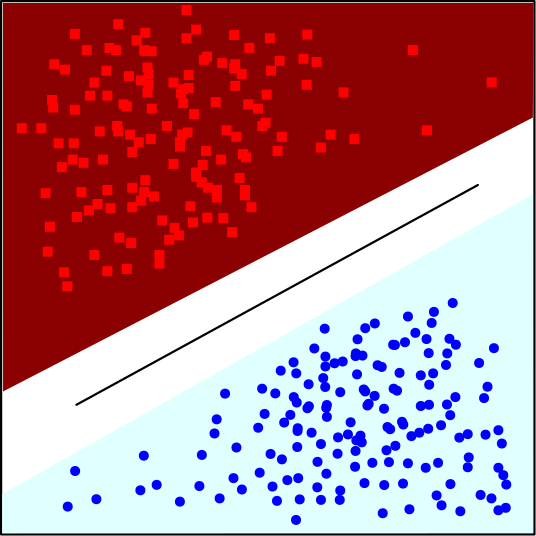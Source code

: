 <?xml version="1.0"?>
<!DOCTYPE ipe SYSTEM "ipe.dtd">
<ipe version="70218" creator="Ipe 7.2.26">
<info created="D:20230321162447" modified="D:20230321173424"/>
<ipestyle name="basic">
<symbol name="arrow/arc(spx)">
<path stroke="sym-stroke" fill="sym-stroke" pen="sym-pen">
0 0 m
-1 0.333 l
-1 -0.333 l
h
</path>
</symbol>
<symbol name="arrow/farc(spx)">
<path stroke="sym-stroke" fill="white" pen="sym-pen">
0 0 m
-1 0.333 l
-1 -0.333 l
h
</path>
</symbol>
<symbol name="arrow/ptarc(spx)">
<path stroke="sym-stroke" fill="sym-stroke" pen="sym-pen">
0 0 m
-1 0.333 l
-0.8 0 l
-1 -0.333 l
h
</path>
</symbol>
<symbol name="arrow/fptarc(spx)">
<path stroke="sym-stroke" fill="white" pen="sym-pen">
0 0 m
-1 0.333 l
-0.8 0 l
-1 -0.333 l
h
</path>
</symbol>
<symbol name="mark/circle(sx)" transformations="translations">
<path fill="sym-stroke">
0.6 0 0 0.6 0 0 e
0.4 0 0 0.4 0 0 e
</path>
</symbol>
<symbol name="mark/disk(sx)" transformations="translations">
<path fill="sym-stroke">
0.6 0 0 0.6 0 0 e
</path>
</symbol>
<symbol name="mark/fdisk(sfx)" transformations="translations">
<group>
<path fill="sym-fill">
0.5 0 0 0.5 0 0 e
</path>
<path fill="sym-stroke" fillrule="eofill">
0.6 0 0 0.6 0 0 e
0.4 0 0 0.4 0 0 e
</path>
</group>
</symbol>
<symbol name="mark/box(sx)" transformations="translations">
<path fill="sym-stroke" fillrule="eofill">
-0.6 -0.6 m
0.6 -0.6 l
0.6 0.6 l
-0.6 0.6 l
h
-0.4 -0.4 m
0.4 -0.4 l
0.4 0.4 l
-0.4 0.4 l
h
</path>
</symbol>
<symbol name="mark/square(sx)" transformations="translations">
<path fill="sym-stroke">
-0.6 -0.6 m
0.6 -0.6 l
0.6 0.6 l
-0.6 0.6 l
h
</path>
</symbol>
<symbol name="mark/fsquare(sfx)" transformations="translations">
<group>
<path fill="sym-fill">
-0.5 -0.5 m
0.5 -0.5 l
0.5 0.5 l
-0.5 0.5 l
h
</path>
<path fill="sym-stroke" fillrule="eofill">
-0.6 -0.6 m
0.6 -0.6 l
0.6 0.6 l
-0.6 0.6 l
h
-0.4 -0.4 m
0.4 -0.4 l
0.4 0.4 l
-0.4 0.4 l
h
</path>
</group>
</symbol>
<symbol name="mark/cross(sx)" transformations="translations">
<group>
<path fill="sym-stroke">
-0.43 -0.57 m
0.57 0.43 l
0.43 0.57 l
-0.57 -0.43 l
h
</path>
<path fill="sym-stroke">
-0.43 0.57 m
0.57 -0.43 l
0.43 -0.57 l
-0.57 0.43 l
h
</path>
</group>
</symbol>
<symbol name="arrow/fnormal(spx)">
<path stroke="sym-stroke" fill="white" pen="sym-pen">
0 0 m
-1 0.333 l
-1 -0.333 l
h
</path>
</symbol>
<symbol name="arrow/pointed(spx)">
<path stroke="sym-stroke" fill="sym-stroke" pen="sym-pen">
0 0 m
-1 0.333 l
-0.8 0 l
-1 -0.333 l
h
</path>
</symbol>
<symbol name="arrow/fpointed(spx)">
<path stroke="sym-stroke" fill="white" pen="sym-pen">
0 0 m
-1 0.333 l
-0.8 0 l
-1 -0.333 l
h
</path>
</symbol>
<symbol name="arrow/linear(spx)">
<path stroke="sym-stroke" pen="sym-pen">
-1 0.333 m
0 0 l
-1 -0.333 l
</path>
</symbol>
<symbol name="arrow/fdouble(spx)">
<path stroke="sym-stroke" fill="white" pen="sym-pen">
0 0 m
-1 0.333 l
-1 -0.333 l
h
-1 0 m
-2 0.333 l
-2 -0.333 l
h
</path>
</symbol>
<symbol name="arrow/double(spx)">
<path stroke="sym-stroke" fill="sym-stroke" pen="sym-pen">
0 0 m
-1 0.333 l
-1 -0.333 l
h
-1 0 m
-2 0.333 l
-2 -0.333 l
h
</path>
</symbol>
<symbol name="arrow/mid-normal(spx)">
<path stroke="sym-stroke" fill="sym-stroke" pen="sym-pen">
0.5 0 m
-0.5 0.333 l
-0.5 -0.333 l
h
</path>
</symbol>
<symbol name="arrow/mid-fnormal(spx)">
<path stroke="sym-stroke" fill="white" pen="sym-pen">
0.5 0 m
-0.5 0.333 l
-0.5 -0.333 l
h
</path>
</symbol>
<symbol name="arrow/mid-pointed(spx)">
<path stroke="sym-stroke" fill="sym-stroke" pen="sym-pen">
0.5 0 m
-0.5 0.333 l
-0.3 0 l
-0.5 -0.333 l
h
</path>
</symbol>
<symbol name="arrow/mid-fpointed(spx)">
<path stroke="sym-stroke" fill="white" pen="sym-pen">
0.5 0 m
-0.5 0.333 l
-0.3 0 l
-0.5 -0.333 l
h
</path>
</symbol>
<symbol name="arrow/mid-double(spx)">
<path stroke="sym-stroke" fill="sym-stroke" pen="sym-pen">
1 0 m
0 0.333 l
0 -0.333 l
h
0 0 m
-1 0.333 l
-1 -0.333 l
h
</path>
</symbol>
<symbol name="arrow/mid-fdouble(spx)">
<path stroke="sym-stroke" fill="white" pen="sym-pen">
1 0 m
0 0.333 l
0 -0.333 l
h
0 0 m
-1 0.333 l
-1 -0.333 l
h
</path>
</symbol>
<anglesize name="22.5 deg" value="22.5"/>
<anglesize name="30 deg" value="30"/>
<anglesize name="45 deg" value="45"/>
<anglesize name="60 deg" value="60"/>
<anglesize name="90 deg" value="90"/>
<arrowsize name="large" value="10"/>
<arrowsize name="small" value="5"/>
<arrowsize name="tiny" value="3"/>
<color name="blue" value="0 0 1"/>
<color name="brown" value="0.647 0.165 0.165"/>
<color name="darkblue" value="0 0 0.545"/>
<color name="darkcyan" value="0 0.545 0.545"/>
<color name="darkgray" value="0.663"/>
<color name="darkgreen" value="0 0.392 0"/>
<color name="darkmagenta" value="0.545 0 0.545"/>
<color name="darkorange" value="1 0.549 0"/>
<color name="darkred" value="0.545 0 0"/>
<color name="gold" value="1 0.843 0"/>
<color name="gray" value="0.745"/>
<color name="green" value="0 1 0"/>
<color name="lightblue" value="0.678 0.847 0.902"/>
<color name="lightcyan" value="0.878 1 1"/>
<color name="lightgray" value="0.827"/>
<color name="lightgreen" value="0.565 0.933 0.565"/>
<color name="lightyellow" value="1 1 0.878"/>
<color name="navy" value="0 0 0.502"/>
<color name="orange" value="1 0.647 0"/>
<color name="pink" value="1 0.753 0.796"/>
<color name="purple" value="0.627 0.125 0.941"/>
<color name="red" value="1 0 0"/>
<color name="seagreen" value="0.18 0.545 0.341"/>
<color name="turquoise" value="0.251 0.878 0.816"/>
<color name="violet" value="0.933 0.51 0.933"/>
<color name="yellow" value="1 1 0"/>
<dashstyle name="dash dot dotted" value="[4 2 1 2 1 2] 0"/>
<dashstyle name="dash dotted" value="[4 2 1 2] 0"/>
<dashstyle name="dashed" value="[4] 0"/>
<dashstyle name="dotted" value="[1 3] 0"/>
<gridsize name="10 pts (~3.5 mm)" value="10"/>
<gridsize name="14 pts (~5 mm)" value="14"/>
<gridsize name="16 pts (~6 mm)" value="16"/>
<gridsize name="20 pts (~7 mm)" value="20"/>
<gridsize name="28 pts (~10 mm)" value="28"/>
<gridsize name="32 pts (~12 mm)" value="32"/>
<gridsize name="4 pts" value="4"/>
<gridsize name="56 pts (~20 mm)" value="56"/>
<gridsize name="8 pts (~3 mm)" value="8"/>
<opacity name="10%" value="0.1"/>
<opacity name="30%" value="0.3"/>
<opacity name="50%" value="0.5"/>
<opacity name="75%" value="0.75"/>
<pen name="fat" value="1.2"/>
<pen name="heavier" value="0.8"/>
<pen name="ultrafat" value="2"/>
<symbolsize name="large" value="5"/>
<symbolsize name="small" value="2"/>
<symbolsize name="tiny" value="1.1"/>
<textsize name="Huge" value="\Huge"/>
<textsize name="LARGE" value="\LARGE"/>
<textsize name="Large" value="\Large"/>
<textsize name="footnote" value="\footnotesize"/>
<textsize name="huge" value="\huge"/>
<textsize name="large" value="\large"/>
<textsize name="script" value="\scriptsize"/>
<textsize name="small" value="\small"/>
<textsize name="tiny" value="\tiny"/>
<textstyle name="center" begin="\begin{center}" end="\end{center}"/>
<textstyle name="item" begin="\begin{itemize}\item{}" end="\end{itemize}"/>
<textstyle name="itemize" begin="\begin{itemize}" end="\end{itemize}"/>
<tiling name="falling" angle="-60" step="4" width="1"/>
<tiling name="rising" angle="30" step="4" width="1"/>
</ipestyle>
<page>
<layer name="alpha"/>
<view layers="alpha" active="alpha"/>
<path layer="alpha" matrix="1 0 0 1 254.825 -64.9865" stroke="black" pen="heavier">
128 576 m
128 384 l
320 384 l
320 576 l
h
</path>
<path matrix="1 0 0 1 1.75686 -1.62729" fill="darkred">
381.752 511.983 m
572.725 511.989 l
572.499 470.735 l
381.764 372.115 l
381.744 512.004 l
h
</path>
<use matrix="1 0 0 1 298.508 13.5832" name="mark/square(sx)" pos="115.157 479.787" size="normal" stroke="red"/>
<use matrix="1 0 0 1 298.508 13.5832" name="mark/square(sx)" pos="103.454 474.716" size="normal" stroke="red"/>
<use matrix="1 0 0 1 298.508 13.5832" name="mark/square(sx)" pos="98.7722 451.699" size="normal" stroke="red"/>
<use matrix="1 0 0 1 298.508 13.5832" name="mark/square(sx)" pos="106.184 437.655" size="normal" stroke="red"/>
<use matrix="1 0 0 1 298.508 13.5832" name="mark/square(sx)" pos="123.739 422.831" size="normal" stroke="red"/>
<use matrix="1 0 0 1 298.508 13.5832" name="mark/square(sx)" pos="161.971 426.732" size="normal" stroke="red"/>
<use matrix="1 0 0 1 298.508 13.5832" name="mark/square(sx)" pos="199.421 444.677" size="normal" stroke="red"/>
<use matrix="1 0 0 1 298.508 13.5832" name="mark/square(sx)" pos="194.35 467.304" size="normal" stroke="red"/>
<use matrix="1 0 0 1 298.508 13.5832" name="mark/square(sx)" pos="157.289 476.276" size="normal" stroke="red"/>
<use matrix="1 0 0 1 298.508 13.5832" name="mark/square(sx)" pos="149.877 460.672" size="normal" stroke="red"/>
<use matrix="1 0 0 1 298.508 13.5832" name="mark/square(sx)" pos="149.487 449.358" size="normal" stroke="red"/>
<use matrix="1 0 0 1 298.508 13.5832" name="mark/square(sx)" pos="139.344 427.122" size="normal" stroke="red"/>
<use matrix="1 0 0 1 298.508 13.5832" name="mark/square(sx)" pos="117.888 406.056" size="normal" stroke="red"/>
<use matrix="1 0 0 1 298.508 13.5832" name="mark/square(sx)" pos="108.135 394.743" size="normal" stroke="red"/>
<use matrix="1 0 0 1 298.508 13.5832" name="mark/square(sx)" pos="106.965 399.814" size="normal" stroke="red"/>
<use matrix="1 0 0 1 298.508 13.5832" name="mark/square(sx)" pos="131.542 423.221" size="normal" stroke="red"/>
<use matrix="1 0 0 1 298.508 13.5832" name="mark/square(sx)" pos="146.756 415.809" size="normal" stroke="red"/>
<use matrix="1 0 0 1 298.508 13.5832" name="mark/square(sx)" pos="126.86 412.298" size="normal" stroke="red"/>
<use matrix="1 0 0 1 298.508 13.5832" name="mark/square(sx)" pos="119.058 424.391" size="normal" stroke="red"/>
<use matrix="1 0 0 1 298.508 13.5832" name="mark/square(sx)" pos="148.707 445.067" size="normal" stroke="red"/>
<use matrix="1 0 0 1 298.508 13.5832" name="mark/square(sx)" pos="137.393 471.205" size="normal" stroke="red"/>
<use matrix="1 0 0 1 298.508 13.5832" name="mark/square(sx)" pos="130.761 449.358" size="normal" stroke="red"/>
<use matrix="1 0 0 1 298.508 13.5832" name="mark/square(sx)" pos="110.085 440.386" size="normal" stroke="red"/>
<use matrix="1 0 0 1 298.508 13.5832" name="mark/square(sx)" pos="137.003 464.573" size="normal" stroke="red"/>
<use matrix="1 0 0 1 298.508 13.5832" name="mark/square(sx)" pos="119.838 450.529" size="normal" stroke="red"/>
<use matrix="1 0 0 1 298.508 13.5832" name="mark/square(sx)" pos="122.179 472.375" size="normal" stroke="red"/>
<use matrix="1 0 0 1 298.508 13.5832" name="mark/square(sx)" pos="137.003 473.545" size="normal" stroke="red"/>
<use matrix="1 0 0 1 298.508 13.5832" name="mark/square(sx)" pos="151.437 450.139" size="normal" stroke="red"/>
<use matrix="1 0 0 1 298.508 13.5832" name="mark/square(sx)" pos="156.899 438.435" size="normal" stroke="red"/>
<use matrix="1 0 0 1 298.508 13.5832" name="mark/square(sx)" pos="158.85 430.243" size="normal" stroke="red"/>
<use matrix="1 0 0 1 298.508 13.5832" name="mark/square(sx)" pos="131.542 430.243" size="normal" stroke="red"/>
<use matrix="1 0 0 1 298.508 13.5832" name="mark/square(sx)" pos="110.476 446.237" size="normal" stroke="red"/>
<use matrix="1 0 0 1 298.508 13.5832" name="mark/square(sx)" pos="116.327 463.402" size="normal" stroke="red"/>
<use matrix="1 0 0 1 298.508 13.5832" name="mark/square(sx)" pos="149.097 464.183" size="normal" stroke="red"/>
<use matrix="1 0 0 1 298.508 13.5832" name="mark/square(sx)" pos="165.482 450.919" size="normal" stroke="red"/>
<use matrix="1 0 0 1 298.508 13.5832" name="mark/square(sx)" pos="171.333 442.336" size="normal" stroke="red"/>
<use matrix="1 0 0 1 298.508 13.5832" name="mark/square(sx)" pos="185.377 448.578" size="normal" stroke="red"/>
<use matrix="1 0 0 1 298.508 13.5832" name="mark/square(sx)" pos="181.476 472.375" size="normal" stroke="red"/>
<use matrix="1 0 0 1 298.508 13.5832" name="mark/square(sx)" pos="168.602 474.716" size="normal" stroke="red"/>
<use matrix="1 0 0 1 298.508 13.5832" name="mark/square(sx)" pos="176.795 458.721" size="normal" stroke="red"/>
<use matrix="1 0 0 1 298.508 13.5832" name="mark/square(sx)" pos="183.817 443.507" size="normal" stroke="red"/>
<use matrix="1 0 0 1 298.508 13.5832" name="mark/square(sx)" pos="161.971 429.463" size="normal" stroke="red"/>
<use matrix="1 0 0 1 298.508 13.5832" name="mark/square(sx)" pos="172.113 429.463" size="normal" stroke="red"/>
<use matrix="1 0 0 1 298.508 13.5832" name="mark/square(sx)" pos="202.932 449.358" size="normal" stroke="red"/>
<use matrix="1 0 0 1 298.508 13.5832" name="mark/square(sx)" pos="207.614 464.573" size="normal" stroke="red"/>
<use matrix="1 0 0 1 298.508 13.5832" name="mark/square(sx)" pos="197.861 475.496" size="normal" stroke="red"/>
<use matrix="1 0 0 1 298.508 13.5832" name="mark/square(sx)" pos="181.086 484.078" size="normal" stroke="red"/>
<use matrix="1 0 0 1 298.508 13.5832" name="mark/square(sx)" pos="136.223 479.397" size="normal" stroke="red"/>
<use matrix="1 0 0 1 298.508 13.5832" name="mark/square(sx)" pos="110.866 485.639" size="normal" stroke="red"/>
<use matrix="1 0 0 1 298.508 13.5832" name="mark/square(sx)" pos="151.047 484.078" size="normal" stroke="red"/>
<use matrix="1 0 0 1 298.508 13.5832" name="mark/square(sx)" pos="138.564 479.397" size="normal" stroke="red"/>
<use matrix="1 0 0 1 298.508 13.5832" name="mark/square(sx)" pos="117.888 468.084" size="normal" stroke="red"/>
<use matrix="1 0 0 1 298.508 13.5832" name="mark/square(sx)" pos="107.355 472.765" size="normal" stroke="red"/>
<use matrix="1 0 0 1 298.508 13.5832" name="mark/square(sx)" pos="110.866 458.331" size="normal" stroke="red"/>
<use matrix="1 0 0 1 298.508 13.5832" name="mark/square(sx)" pos="102.673 461.842" size="normal" stroke="red"/>
<use matrix="1 0 0 1 298.508 13.5832" name="mark/square(sx)" pos="138.564 458.721" size="normal" stroke="red"/>
<use matrix="1 0 0 1 298.508 13.5832" name="mark/square(sx)" pos="133.882 446.628" size="normal" stroke="red"/>
<use matrix="1 0 0 1 298.508 13.5832" name="mark/square(sx)" pos="136.223 432.974" size="normal" stroke="red"/>
<use matrix="1 0 0 1 298.508 13.5832" name="mark/square(sx)" pos="135.833 428.682" size="normal" stroke="red"/>
<use matrix="1 0 0 1 298.508 13.5832" name="mark/square(sx)" pos="148.317 413.078" size="normal" stroke="red"/>
<use matrix="1 0 0 1 298.508 13.5832" name="mark/square(sx)" pos="141.295 406.056" size="normal" stroke="red"/>
<use matrix="1 0 0 1 298.508 13.5832" name="mark/square(sx)" pos="129.591 400.984" size="normal" stroke="red"/>
<use matrix="1 0 0 1 298.508 13.5832" name="mark/square(sx)" pos="122.569 400.204" size="normal" stroke="red"/>
<use matrix="1 0 0 1 298.508 13.5832" name="mark/square(sx)" pos="100.333 428.292" size="normal" stroke="red"/>
<use matrix="1 0 0 1 298.508 13.5832" name="mark/square(sx)" pos="101.893 416.199" size="normal" stroke="red"/>
<use matrix="1 0 0 1 298.508 13.5832" name="mark/square(sx)" pos="101.113 407.226" size="normal" stroke="red"/>
<use matrix="1 0 0 1 298.508 13.5832" name="mark/square(sx)" pos="115.937 422.05" size="normal" stroke="red"/>
<use matrix="1 0 0 1 298.508 13.5832" name="mark/square(sx)" pos="113.206 428.682" size="normal" stroke="red"/>
<use matrix="1 0 0 1 298.508 13.5832" name="mark/square(sx)" pos="122.569 429.463" size="normal" stroke="red"/>
<use matrix="1 0 0 1 298.508 13.5832" name="mark/square(sx)" pos="131.542 443.117" size="normal" stroke="red"/>
<use matrix="1 0 0 1 298.508 13.5832" name="mark/square(sx)" pos="129.591 459.501" size="normal" stroke="red"/>
<use matrix="1 0 0 1 298.508 13.5832" name="mark/square(sx)" pos="130.371 470.425" size="normal" stroke="red"/>
<use matrix="1 0 0 1 298.508 13.5832" name="mark/square(sx)" pos="193.18 476.666" size="normal" stroke="red"/>
<use matrix="1 0 0 1 298.508 13.5832" name="mark/square(sx)" pos="211.515 447.798" size="normal" stroke="red"/>
<use matrix="1 0 0 1 298.508 13.5832" name="mark/square(sx)" pos="172.113 427.512" size="normal" stroke="red"/>
<use matrix="1 0 0 1 298.508 13.5832" name="mark/square(sx)" pos="164.311 419.32" size="normal" stroke="red"/>
<use matrix="1 0 0 1 298.508 13.5832" name="mark/square(sx)" pos="154.558 434.144" size="normal" stroke="red"/>
<use matrix="1 0 0 1 298.508 13.5832" name="mark/square(sx)" pos="153.778 456.771" size="normal" stroke="red"/>
<use matrix="1 0 0 1 298.508 13.5832" name="mark/square(sx)" pos="134.663 468.864" size="normal" stroke="red"/>
<use matrix="1 0 0 1 298.508 13.5832" name="mark/square(sx)" pos="125.69 479.787" size="normal" stroke="red"/>
<use matrix="1 0 0 1 298.508 13.5832" name="mark/square(sx)" pos="126.47 489.15" size="normal" stroke="red"/>
<use matrix="1 0 0 1 298.508 13.5832" name="mark/square(sx)" pos="178.355 452.479" size="normal" stroke="red"/>
<use matrix="1 0 0 1 298.508 13.5832" name="mark/square(sx)" pos="179.916 463.793" size="normal" stroke="red"/>
<use matrix="1 0 0 1 298.508 13.5832" name="mark/square(sx)" pos="168.602 466.913" size="normal" stroke="red"/>
<use matrix="1 0 0 1 298.508 13.5832" name="mark/square(sx)" pos="179.526 453.65" size="normal" stroke="red"/>
<use matrix="1 0 0 1 298.508 13.5832" name="mark/square(sx)" pos="170.163 433.754" size="normal" stroke="red"/>
<use matrix="1 0 0 1 298.508 13.5832" name="mark/square(sx)" pos="167.432 414.248" size="normal" stroke="red"/>
<use matrix="1 0 0 1 298.508 13.5832" name="mark/square(sx)" pos="144.806 411.517" size="normal" stroke="red"/>
<use matrix="1 0 0 1 298.508 13.5832" name="mark/square(sx)" pos="141.295 402.935" size="normal" stroke="red"/>
<use matrix="1 0 0 1 298.508 13.5832" name="mark/square(sx)" pos="131.152 410.347" size="normal" stroke="red"/>
<use matrix="1 0 0 1 298.508 13.5832" name="mark/square(sx)" pos="146.366 438.825" size="normal" stroke="red"/>
<use matrix="1 0 0 1 298.508 13.5832" name="mark/square(sx)" pos="138.174 447.798" size="normal" stroke="red"/>
<use matrix="1 0 0 1 298.508 13.5832" name="mark/square(sx)" pos="121.009 440.386" size="normal" stroke="red"/>
<use matrix="1 0 0 1 298.508 13.5832" name="mark/square(sx)" pos="111.646 419.71" size="normal" stroke="red"/>
<use matrix="1 0 0 1 298.508 13.5832" name="mark/square(sx)" pos="126.08 452.479" size="normal" stroke="red"/>
<use matrix="1 0 0 1 298.508 13.5832" name="mark/square(sx)" pos="128.421 460.282" size="normal" stroke="red"/>
<use matrix="1 0 0 1 298.508 13.5832" name="mark/square(sx)" pos="103.063 459.111" size="normal" stroke="red"/>
<use matrix="1 0 0 1 298.508 13.5832" name="mark/square(sx)" pos="105.014 446.237" size="normal" stroke="red"/>
<use matrix="1 0 0 1 298.508 13.5832" name="mark/square(sx)" pos="91.7502 451.699" size="normal" stroke="red"/>
<use matrix="1 0 0 1 298.508 13.5832" name="mark/square(sx)" pos="113.987 439.215" size="normal" stroke="red"/>
<use matrix="1 0 0 1 298.508 13.5832" name="mark/square(sx)" pos="144.025 452.479" size="normal" stroke="red"/>
<use matrix="1 0 0 1 298.508 13.5832" name="mark/square(sx)" pos="151.828 466.133" size="normal" stroke="red"/>
<use matrix="1 0 0 1 298.508 13.5832" name="mark/square(sx)" pos="170.943 471.205" size="normal" stroke="red"/>
<use matrix="1 0 0 1 298.508 13.5832" name="mark/square(sx)" pos="148.707 446.628" size="normal" stroke="red"/>
<use matrix="1 0 0 1 298.508 13.5832" name="mark/square(sx)" pos="146.366 468.084" size="normal" stroke="red"/>
<use matrix="1 0 0 1 298.508 13.5832" name="mark/square(sx)" pos="158.46 477.447" size="normal" stroke="red"/>
<use matrix="1 0 0 1 298.508 13.5832" name="mark/square(sx)" pos="135.833 479.787" size="normal" stroke="red"/>
<use matrix="1 0 0 1 298.508 13.5832" name="mark/square(sx)" pos="123.349 480.567" size="normal" stroke="red"/>
<use matrix="1 0 0 1 298.508 13.5832" name="mark/square(sx)" pos="122.569 463.402" size="normal" stroke="red"/>
<use matrix="1 0 0 1 298.508 13.5832" name="mark/square(sx)" pos="174.454 423.221" size="normal" stroke="red"/>
<use matrix="1 0 0 1 298.508 13.5832" name="mark/square(sx)" pos="153.388 417.759" size="normal" stroke="red"/>
<use matrix="1 0 0 1 298.508 13.5832" name="mark/square(sx)" pos="156.509 432.193" size="normal" stroke="red"/>
<use matrix="1 0 0 1 298.508 13.5832" name="mark/square(sx)" pos="168.993 448.578" size="normal" stroke="red"/>
<use matrix="1 0 0 1 298.508 13.5832" name="mark/square(sx)" pos="161.58 461.062" size="normal" stroke="red"/>
<use matrix="1 0 0 1 298.508 13.5832" name="mark/square(sx)" pos="184.597 475.886" size="normal" stroke="red"/>
<use matrix="1 0 0 1 298.508 13.5832" name="mark/square(sx)" pos="136.223 486.029" size="normal" stroke="red"/>
<use matrix="1 0 0 1 298.508 13.5832" name="mark/square(sx)" pos="137.393 467.304" size="normal" stroke="red"/>
<use matrix="1 0 0 1 298.508 13.5832" name="mark/square(sx)" pos="126.47 450.529" size="normal" stroke="red"/>
<use matrix="1 0 0 1 298.508 13.5832" name="mark/square(sx)" pos="158.069 443.507" size="normal" stroke="red"/>
<use matrix="1 0 0 1 298.508 13.5832" name="mark/square(sx)" pos="163.531 440.386" size="normal" stroke="red"/>
<use matrix="1 0 0 1 298.508 13.5832" name="mark/square(sx)" pos="172.504 441.166" size="normal" stroke="red"/>
<use matrix="1 0 0 1 298.508 13.5832" name="mark/square(sx)" pos="173.284 460.282" size="normal" stroke="red"/>
<use matrix="1 0 0 1 298.508 13.5832" name="mark/square(sx)" pos="163.921 475.106" size="normal" stroke="red"/>
<use matrix="1 0 0 1 298.508 13.5832" name="mark/square(sx)" pos="173.674 480.567" size="normal" stroke="red"/>
<use matrix="1 0 0 1 298.508 13.5832" name="mark/square(sx)" pos="151.047 494.221" size="normal" stroke="red"/>
<use matrix="1 0 0 1 298.508 13.5832" name="mark/square(sx)" pos="133.102 483.298" size="normal" stroke="red"/>
<use matrix="1 0 0 1 298.508 13.5832" name="mark/square(sx)" pos="151.828 470.815" size="normal" stroke="red"/>
<use matrix="1 0 0 1 298.508 13.5832" name="mark/square(sx)" pos="168.212 473.155" size="normal" stroke="red"/>
<use matrix="1 0 0 1 298.508 13.5832" name="mark/square(sx)" pos="168.212 485.249" size="normal" stroke="red"/>
<use matrix="1 0 0 1 298.508 13.5832" name="mark/square(sx)" pos="154.558 487.199" size="normal" stroke="red"/>
<use matrix="1 0 0 1 298.508 13.5832" name="mark/square(sx)" pos="149.877 465.743" size="normal" stroke="red"/>
<use matrix="1 0 0 1 298.508 13.5832" name="mark/square(sx)" pos="134.733 425.582" size="normal" stroke="red"/>
<use matrix="1 0 0 1 298.508 13.5832" name="mark/square(sx)" pos="158.553 419.5" size="normal" stroke="red"/>
<use matrix="1 0 0 1 298.508 13.5832" name="mark/square(sx)" pos="154.499 435.718" size="normal" stroke="red"/>
<use matrix="1 0 0 1 298.508 13.5832" name="mark/square(sx)" pos="152.472 423.554" size="normal" stroke="red"/>
<use matrix="1 0 0 1 298.508 13.5832" name="mark/square(sx)" pos="142.335 418.486" size="normal" stroke="red"/>
<use matrix="1 0 0 1 298.508 13.5832" name="mark/square(sx)" pos="260.929 468.154" size="normal" stroke="red"/>
<use matrix="1 0 0 1 298.508 13.5832" name="mark/square(sx)" pos="237.616 450.922" size="normal" stroke="red"/>
<use matrix="1 0 0 1 298.508 13.5832" name="mark/square(sx)" pos="232.548 479.81" size="normal" stroke="red"/>
<use matrix="1 0 0 1 298.508 13.5832" name="mark/square(sx)" pos="194.537 485.385" size="normal" stroke="red"/>
<path matrix="1 0 0 1 298.508 13.5832" stroke="black" fill="white" pen="heavier">
111.438 352.117 m
255.94 431.216 l
h
</path>
<path matrix="1 0 0 1 298.508 13.5832" fill="lightcyan">
275.806 427.97 m
275.838 305.927 l
84.7166 305.865 l
84.7112 319.965 l
275.795 427.966 l
h
</path>
<use matrix="1 0 0 1 298.508 13.5832" name="mark/disk(sx)" pos="244.477 366.441" size="normal" stroke="blue"/>
<use matrix="1 0 0 1 298.508 13.5832" name="mark/disk(sx)" pos="239.851 363.416" size="normal" stroke="blue"/>
<use matrix="1 0 0 1 298.508 13.5832" name="mark/disk(sx)" pos="244.833 352.207" size="normal" stroke="blue"/>
<use matrix="1 0 0 1 298.508 13.5832" name="mark/disk(sx)" pos="258.71 341.354" size="normal" stroke="blue"/>
<use matrix="1 0 0 1 298.508 13.5832" name="mark/disk(sx)" pos="249.281 340.287" size="normal" stroke="blue"/>
<use matrix="1 0 0 1 298.508 13.5832" name="mark/disk(sx)" pos="238.072 343.489" size="normal" stroke="blue"/>
<use matrix="1 0 0 1 298.508 13.5832" name="mark/disk(sx)" pos="252.661 333.17" size="normal" stroke="blue"/>
<use matrix="1 0 0 1 298.508 13.5832" name="mark/disk(sx)" pos="266.183 323.385" size="normal" stroke="blue"/>
<use matrix="1 0 0 1 298.508 13.5832" name="mark/disk(sx)" pos="256.931 319.648" size="normal" stroke="blue"/>
<use matrix="1 0 0 1 298.508 13.5832" name="mark/disk(sx)" pos="241.096 319.47" size="normal" stroke="blue"/>
<use matrix="1 0 0 1 298.508 13.5832" name="mark/disk(sx)" pos="249.637 313.777" size="normal" stroke="blue"/>
<use matrix="1 0 0 1 298.508 13.5832" name="mark/disk(sx)" pos="222.237 323.207" size="normal" stroke="blue"/>
<use matrix="1 0 0 1 298.508 13.5832" name="mark/disk(sx)" pos="230.777 331.035" size="normal" stroke="blue"/>
<use matrix="1 0 0 1 298.508 13.5832" name="mark/disk(sx)" pos="228.642 345.98" size="normal" stroke="blue"/>
<use matrix="1 0 0 1 298.508 13.5832" name="mark/disk(sx)" pos="201.599 347.759" size="normal" stroke="blue"/>
<use matrix="1 0 0 1 298.508 13.5832" name="mark/disk(sx)" pos="211.74 329.79" size="normal" stroke="blue"/>
<use matrix="1 0 0 1 298.508 13.5832" name="mark/disk(sx)" pos="206.402 321.25" size="normal" stroke="blue"/>
<use matrix="1 0 0 1 298.508 13.5832" name="mark/disk(sx)" pos="187.365 324.986" size="normal" stroke="blue"/>
<use matrix="1 0 0 1 298.508 13.5832" name="mark/disk(sx)" pos="196.083 342.066" size="normal" stroke="blue"/>
<use matrix="1 0 0 1 298.508 13.5832" name="mark/disk(sx)" pos="213.697 340.999" size="normal" stroke="blue"/>
<use matrix="1 0 0 1 298.508 13.5832" name="mark/disk(sx)" pos="216.188 351.852" size="normal" stroke="blue"/>
<use matrix="1 0 0 1 298.508 13.5832" name="mark/disk(sx)" pos="221.347 365.729" size="normal" stroke="blue"/>
<use matrix="1 0 0 1 298.508 13.5832" name="mark/disk(sx)" pos="225.44 373.736" size="normal" stroke="blue"/>
<use matrix="1 0 0 1 298.508 13.5832" name="mark/disk(sx)" pos="211.918 369.643" size="normal" stroke="blue"/>
<use matrix="1 0 0 1 298.508 13.5832" name="mark/disk(sx)" pos="206.402 356.655" size="normal" stroke="blue"/>
<use matrix="1 0 0 1 298.508 13.5832" name="mark/disk(sx)" pos="195.016 359.502" size="normal" stroke="blue"/>
<use matrix="1 0 0 1 298.508 13.5832" name="mark/disk(sx)" pos="189.678 354.876" size="normal" stroke="blue"/>
<use matrix="1 0 0 1 298.508 13.5832" name="mark/disk(sx)" pos="191.101 343.667" size="normal" stroke="blue"/>
<use matrix="1 0 0 1 298.508 13.5832" name="mark/disk(sx)" pos="181.316 334.416" size="normal" stroke="blue"/>
<use matrix="1 0 0 1 298.508 13.5832" name="mark/disk(sx)" pos="191.813 318.047" size="normal" stroke="blue"/>
<use matrix="1 0 0 1 298.508 13.5832" name="mark/disk(sx)" pos="170.997 321.605" size="normal" stroke="blue"/>
<use matrix="1 0 0 1 298.508 13.5832" name="mark/disk(sx)" pos="167.972 325.698" size="normal" stroke="blue"/>
<use matrix="1 0 0 1 298.508 13.5832" name="mark/disk(sx)" pos="179.181 348.827" size="normal" stroke="blue"/>
<use matrix="1 0 0 1 298.508 13.5832" name="mark/disk(sx)" pos="178.291 357.901" size="normal" stroke="blue"/>
<use matrix="1 0 0 1 298.508 13.5832" name="mark/disk(sx)" pos="164.947 356.122" size="normal" stroke="blue"/>
<use matrix="1 0 0 1 298.508 13.5832" name="mark/disk(sx)" pos="161.923 346.87" size="normal" stroke="blue"/>
<use matrix="1 0 0 1 298.508 13.5832" name="mark/disk(sx)" pos="169.039 336.728" size="normal" stroke="blue"/>
<use matrix="1 0 0 1 298.508 13.5832" name="mark/disk(sx)" pos="156.585 334.06" size="normal" stroke="blue"/>
<use matrix="1 0 0 1 298.508 13.5832" name="mark/disk(sx)" pos="155.696 322.851" size="normal" stroke="blue"/>
<use matrix="1 0 0 1 298.508 13.5832" name="mark/disk(sx)" pos="162.99 318.403" size="normal" stroke="blue"/>
<use matrix="1 0 0 1 298.508 13.5832" name="mark/disk(sx)" pos="183.629 317.513" size="normal" stroke="blue"/>
<use matrix="1 0 0 1 298.508 13.5832" name="mark/disk(sx)" pos="206.224 317.869" size="normal" stroke="blue"/>
<use matrix="1 0 0 1 298.508 13.5832" name="mark/disk(sx)" pos="221.703 313.065" size="normal" stroke="blue"/>
<use matrix="1 0 0 1 298.508 13.5832" name="mark/disk(sx)" pos="231.311 314.489" size="normal" stroke="blue"/>
<use matrix="1 0 0 1 298.508 13.5832" name="mark/disk(sx)" pos="242.876 315.912" size="normal" stroke="blue"/>
<use matrix="1 0 0 1 298.508 13.5832" name="mark/disk(sx)" pos="252.305 329.612" size="normal" stroke="blue"/>
<use matrix="1 0 0 1 298.508 13.5832" name="mark/disk(sx)" pos="241.63 331.213" size="normal" stroke="blue"/>
<use matrix="1 0 0 1 298.508 13.5832" name="mark/disk(sx)" pos="246.078 323.563" size="normal" stroke="blue"/>
<use matrix="1 0 0 1 298.508 13.5832" name="mark/disk(sx)" pos="232.023 340.821" size="normal" stroke="blue"/>
<use matrix="1 0 0 1 298.508 13.5832" name="mark/disk(sx)" pos="211.918 335.483" size="normal" stroke="blue"/>
<use matrix="1 0 0 1 298.508 13.5832" name="mark/disk(sx)" pos="199.464 337.974" size="normal" stroke="blue"/>
<use matrix="1 0 0 1 298.508 13.5832" name="mark/disk(sx)" pos="198.218 331.569" size="normal" stroke="blue"/>
<use matrix="1 0 0 1 298.508 13.5832" name="mark/disk(sx)" pos="201.421 327.299" size="normal" stroke="blue"/>
<use matrix="1 0 0 1 298.508 13.5832" name="mark/disk(sx)" pos="199.464 317.869" size="normal" stroke="blue"/>
<use matrix="1 0 0 1 298.508 13.5832" name="mark/disk(sx)" pos="191.279 325.698" size="normal" stroke="blue"/>
<use matrix="1 0 0 1 298.508 13.5832" name="mark/disk(sx)" pos="190.923 336.906" size="normal" stroke="blue"/>
<use matrix="1 0 0 1 298.508 13.5832" name="mark/disk(sx)" pos="185.408 332.458" size="normal" stroke="blue"/>
<use matrix="1 0 0 1 298.508 13.5832" name="mark/disk(sx)" pos="182.027 322.673" size="normal" stroke="blue"/>
<use matrix="1 0 0 1 298.508 13.5832" name="mark/disk(sx)" pos="177.402 327.655" size="normal" stroke="blue"/>
<use matrix="1 0 0 1 298.508 13.5832" name="mark/disk(sx)" pos="176.868 343.845" size="normal" stroke="blue"/>
<use matrix="1 0 0 1 298.508 13.5832" name="mark/disk(sx)" pos="188.433 348.471" size="normal" stroke="blue"/>
<use matrix="1 0 0 1 298.508 13.5832" name="mark/disk(sx)" pos="190.746 352.919" size="normal" stroke="blue"/>
<use matrix="1 0 0 1 298.508 13.5832" name="mark/disk(sx)" pos="190.568 363.416" size="normal" stroke="blue"/>
<use matrix="1 0 0 1 298.508 13.5832" name="mark/disk(sx)" pos="207.292 367.686" size="normal" stroke="blue"/>
<use matrix="1 0 0 1 298.508 13.5832" name="mark/disk(sx)" pos="212.452 363.06" size="normal" stroke="blue"/>
<use matrix="1 0 0 1 298.508 13.5832" name="mark/disk(sx)" pos="225.618 357.901" size="normal" stroke="blue"/>
<use matrix="1 0 0 1 298.508 13.5832" name="mark/disk(sx)" pos="226.863 357.189" size="normal" stroke="blue"/>
<use matrix="1 0 0 1 298.508 13.5832" name="mark/disk(sx)" pos="235.403 351.674" size="normal" stroke="blue"/>
<use matrix="1 0 0 1 298.508 13.5832" name="mark/disk(sx)" pos="234.869 342.066" size="normal" stroke="blue"/>
<use matrix="1 0 0 1 298.508 13.5832" name="mark/disk(sx)" pos="224.372 343.311" size="normal" stroke="blue"/>
<use matrix="1 0 0 1 298.508 13.5832" name="mark/disk(sx)" pos="217.967 331.213" size="normal" stroke="blue"/>
<use matrix="1 0 0 1 298.508 13.5832" name="mark/disk(sx)" pos="215.12 323.918" size="normal" stroke="blue"/>
<use matrix="1 0 0 1 298.508 13.5832" name="mark/disk(sx)" pos="228.998 323.74" size="normal" stroke="blue"/>
<use matrix="1 0 0 1 298.508 13.5832" name="mark/disk(sx)" pos="237.182 329.434" size="normal" stroke="blue"/>
<use matrix="1 0 0 1 298.508 13.5832" name="mark/disk(sx)" pos="242.698 344.735" size="normal" stroke="blue"/>
<use matrix="1 0 0 1 298.508 13.5832" name="mark/disk(sx)" pos="252.305 341.532" size="normal" stroke="blue"/>
<use matrix="1 0 0 1 298.508 13.5832" name="mark/disk(sx)" pos="265.115 326.765" size="normal" stroke="blue"/>
<use matrix="1 0 0 1 298.508 13.5832" name="mark/disk(sx)" pos="263.336 329.434" size="normal" stroke="blue"/>
<use matrix="1 0 0 1 298.508 13.5832" name="mark/disk(sx)" pos="264.582 338.152" size="normal" stroke="blue"/>
<use matrix="1 0 0 1 298.508 13.5832" name="mark/disk(sx)" pos="260.845 318.403" size="normal" stroke="blue"/>
<use matrix="1 0 0 1 298.508 13.5832" name="mark/disk(sx)" pos="263.336 314.133" size="normal" stroke="blue"/>
<use matrix="1 0 0 1 298.508 13.5832" name="mark/disk(sx)" pos="266.005 315.022" size="normal" stroke="blue"/>
<use matrix="1 0 0 1 298.508 13.5832" name="mark/disk(sx)" pos="263.336 342.956" size="normal" stroke="blue"/>
<use matrix="1 0 0 1 298.508 13.5832" name="mark/disk(sx)" pos="258.177 354.52" size="normal" stroke="blue"/>
<use matrix="1 0 0 1 298.508 13.5832" name="mark/disk(sx)" pos="247.857 354.876" size="normal" stroke="blue"/>
<use matrix="1 0 0 1 298.508 13.5832" name="mark/disk(sx)" pos="238.428 359.324" size="normal" stroke="blue"/>
<use matrix="1 0 0 1 298.508 13.5832" name="mark/disk(sx)" pos="235.403 362.705" size="normal" stroke="blue"/>
<use matrix="1 0 0 1 298.508 13.5832" name="mark/disk(sx)" pos="238.25 370.711" size="normal" stroke="blue"/>
<use matrix="1 0 0 1 298.508 13.5832" name="mark/disk(sx)" pos="239.317 381.564" size="normal" stroke="blue"/>
<use matrix="1 0 0 1 298.508 13.5832" name="mark/disk(sx)" pos="218.857 381.386" size="normal" stroke="blue"/>
<use matrix="1 0 0 1 298.508 13.5832" name="mark/disk(sx)" pos="212.629 375.693" size="normal" stroke="blue"/>
<use matrix="1 0 0 1 298.508 13.5832" name="mark/disk(sx)" pos="214.409 369.821" size="normal" stroke="blue"/>
<use matrix="1 0 0 1 298.508 13.5832" name="mark/disk(sx)" pos="227.753 363.594" size="normal" stroke="blue"/>
<use matrix="1 0 0 1 298.508 13.5832" name="mark/disk(sx)" pos="210.139 345.802" size="normal" stroke="blue"/>
<use matrix="1 0 0 1 298.508 13.5832" name="mark/disk(sx)" pos="201.599 352.029" size="normal" stroke="blue"/>
<use matrix="1 0 0 1 298.508 13.5832" name="mark/disk(sx)" pos="201.065 365.907" size="normal" stroke="blue"/>
<use matrix="1 0 0 1 298.508 13.5832" name="mark/disk(sx)" pos="201.065 369.465" size="normal" stroke="blue"/>
<use matrix="1 0 0 1 298.508 13.5832" name="mark/disk(sx)" pos="245.722 375.871" size="normal" stroke="blue"/>
<use matrix="1 0 0 1 298.508 13.5832" name="mark/disk(sx)" pos="261.735 372.49" size="normal" stroke="blue"/>
<use matrix="1 0 0 1 298.508 13.5832" name="mark/disk(sx)" pos="259.422 358.612" size="normal" stroke="blue"/>
<use matrix="1 0 0 1 298.508 13.5832" name="mark/disk(sx)" pos="256.397 367.153" size="normal" stroke="blue"/>
<use matrix="1 0 0 1 298.508 13.5832" name="mark/disk(sx)" pos="248.035 373.736" size="normal" stroke="blue"/>
<use matrix="1 0 0 1 298.508 13.5832" name="mark/disk(sx)" pos="233.446 378.006" size="normal" stroke="blue"/>
<use matrix="1 0 0 1 298.508 13.5832" name="mark/disk(sx)" pos="230.777 383.877" size="normal" stroke="blue"/>
<use matrix="1 0 0 1 298.508 13.5832" name="mark/disk(sx)" pos="229.71 374.625" size="normal" stroke="blue"/>
<use matrix="1 0 0 1 298.508 13.5832" name="mark/disk(sx)" pos="214.157 338.585" size="normal" stroke="blue"/>
<use matrix="1 0 0 1 298.508 13.5832" name="mark/disk(sx)" pos="226.256 337.339" size="normal" stroke="blue"/>
<use matrix="1 0 0 1 298.508 13.5832" name="mark/disk(sx)" pos="223.943 331.468" size="normal" stroke="blue"/>
<use matrix="1 0 0 1 298.508 13.5832" name="mark/disk(sx)" pos="209.175 341.432" size="normal" stroke="blue"/>
<use matrix="1 0 0 1 298.508 13.5832" name="mark/disk(sx)" pos="214.869 357.622" size="normal" stroke="blue"/>
<use matrix="1 0 0 1 298.508 13.5832" name="mark/disk(sx)" pos="200.28 361.714" size="normal" stroke="blue"/>
<use matrix="1 0 0 1 298.508 13.5832" name="mark/disk(sx)" pos="194.586 350.861" size="normal" stroke="blue"/>
<use matrix="1 0 0 1 298.508 13.5832" name="mark/disk(sx)" pos="186.224 345.702" size="normal" stroke="blue"/>
<use matrix="1 0 0 1 298.508 13.5832" name="mark/disk(sx)" pos="205.439 334.493" size="normal" stroke="blue"/>
<use matrix="1 0 0 1 298.508 13.5832" name="mark/disk(sx)" pos="191.028 342.677" size="normal" stroke="blue"/>
<use matrix="1 0 0 1 298.508 13.5832" name="mark/disk(sx)" pos="183.021 356.199" size="normal" stroke="blue"/>
<use matrix="1 0 0 1 298.508 13.5832" name="mark/disk(sx)" pos="189.604 367.408" size="normal" stroke="blue"/>
<use matrix="1 0 0 1 298.508 13.5832" name="mark/disk(sx)" pos="200.813 379.506" size="normal" stroke="blue"/>
<use matrix="1 0 0 1 298.508 13.5832" name="mark/disk(sx)" pos="215.403 379.684" size="normal" stroke="blue"/>
<use matrix="1 0 0 1 298.508 13.5832" name="mark/disk(sx)" pos="212.022 370.61" size="normal" stroke="blue"/>
<use matrix="1 0 0 1 298.508 13.5832" name="mark/disk(sx)" pos="197.077 372.389" size="normal" stroke="blue"/>
<use matrix="1 0 0 1 298.508 13.5832" name="mark/disk(sx)" pos="184.979 364.383" size="normal" stroke="blue"/>
<use matrix="1 0 0 1 298.508 13.5832" name="mark/disk(sx)" pos="195.12 351.573" size="normal" stroke="blue"/>
<use matrix="1 0 0 1 298.508 13.5832" name="mark/disk(sx)" pos="205.617 340.364" size="normal" stroke="blue"/>
<use matrix="1 0 0 1 298.508 13.5832" name="mark/disk(sx)" pos="223.053 335.738" size="normal" stroke="blue"/>
<use matrix="1 0 0 1 298.508 13.5832" name="mark/disk(sx)" pos="238.354 352.107" size="normal" stroke="blue"/>
<use matrix="1 0 0 1 298.508 13.5832" name="mark/disk(sx)" pos="237.465 375.77" size="normal" stroke="blue"/>
<use matrix="1 0 0 1 298.508 13.5832" name="mark/disk(sx)" pos="246.894 388.758" size="normal" stroke="blue"/>
<use matrix="1 0 0 1 298.508 13.5832" name="mark/disk(sx)" pos="219.851 366.34" size="normal" stroke="blue"/>
<use matrix="1 0 0 1 298.508 13.5832" name="mark/disk(sx)" pos="212.2 339.297" size="normal" stroke="blue"/>
<use matrix="1 0 0 1 298.508 13.5832" name="mark/disk(sx)" pos="198.145 322.394" size="normal" stroke="blue"/>
<use matrix="1 0 0 1 298.508 13.5832" name="mark/disk(sx)" pos="190.494 310.652" size="normal" stroke="blue"/>
<use matrix="1 0 0 1 298.508 13.5832" name="mark/disk(sx)" pos="134.45 321.327" size="normal" stroke="blue"/>
<use matrix="1 0 0 1 298.508 13.5832" name="mark/disk(sx)" pos="118.615 318.124" size="normal" stroke="blue"/>
<use matrix="1 0 0 1 298.508 13.5832" name="mark/disk(sx)" pos="108.296 315.455" size="normal" stroke="blue"/>
<use matrix="1 0 0 1 298.508 13.5832" name="mark/disk(sx)" pos="110.964 328.266" size="normal" stroke="blue"/>
<use matrix="1 0 0 1 298.508 13.5832" name="mark/disk(sx)" pos="135.695 333.781" size="normal" stroke="blue"/>
<use matrix="1 0 0 1 298.508 13.5832" name="mark/disk(sx)" pos="140.321 323.284" size="normal" stroke="blue"/>
<use matrix="1 0 0 1 298.508 13.5832" name="mark/disk(sx)" pos="148.683 317.235" size="normal" stroke="blue"/>
<use matrix="1 0 0 1 298.508 13.5832" name="mark/disk(sx)" pos="161.137 341.787" size="normal" stroke="blue"/>
<use matrix="1 0 0 1 298.508 13.5832" name="mark/disk(sx)" pos="215.403 356.91" size="normal" stroke="blue"/>
<use matrix="1 0 0 1 298.508 13.5832" name="mark/disk(sx)" pos="226.078 373.635" size="normal" stroke="blue"/>
<use matrix="1 0 0 1 298.508 13.5832" name="mark/disk(sx)" pos="240.133 385.555" size="normal" stroke="blue"/>
<use matrix="1 0 0 1 298.508 13.5832" name="mark/disk(sx)" pos="244.937 370.61" size="normal" stroke="blue"/>
<use matrix="1 0 0 1 298.508 13.5832" name="mark/disk(sx)" pos="246.005 348.37" size="normal" stroke="blue"/>
<use matrix="1 0 0 1 298.508 13.5832" name="mark/disk(sx)" pos="223.409 344.1" size="normal" stroke="blue"/>
<use matrix="1 0 0 1 298.508 13.5832" name="mark/disk(sx)" pos="218.783 355.309" size="normal" stroke="blue"/>
<use matrix="1 0 0 1 298.508 13.5832" name="mark/disk(sx)" pos="201.347 351.039" size="normal" stroke="blue"/>
<use matrix="1 0 0 1 298.508 13.5832" name="mark/disk(sx)" pos="229.102 344.99" size="normal" stroke="blue"/>
<use matrix="1 0 0 1 298.508 13.5832" name="mark/disk(sx)" pos="222.164 350.683" size="normal" stroke="blue"/>
<use matrix="1 0 0 1 298.508 13.5832" name="mark/disk(sx)" pos="216.648 352.463" size="normal" stroke="blue"/>
<use matrix="1 0 0 1 298.508 13.5832" name="mark/disk(sx)" pos="204.372 367.052" size="normal" stroke="blue"/>
<use matrix="1 0 0 1 298.508 13.5832" name="mark/disk(sx)" pos="200.991 358.512" size="normal" stroke="blue"/>
</page>
</ipe>
